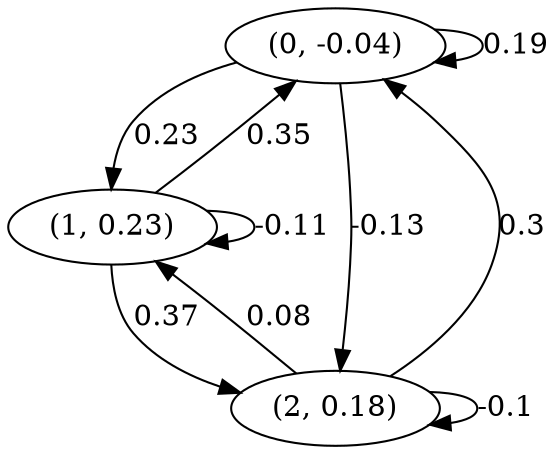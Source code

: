 digraph {
    0 [ label = "(0, -0.04)" ]
    1 [ label = "(1, 0.23)" ]
    2 [ label = "(2, 0.18)" ]
    0 -> 0 [ label = "0.19" ]
    1 -> 1 [ label = "-0.11" ]
    2 -> 2 [ label = "-0.1" ]
    1 -> 0 [ label = "0.35" ]
    2 -> 0 [ label = "0.3" ]
    0 -> 1 [ label = "0.23" ]
    2 -> 1 [ label = "0.08" ]
    0 -> 2 [ label = "-0.13" ]
    1 -> 2 [ label = "0.37" ]
}

